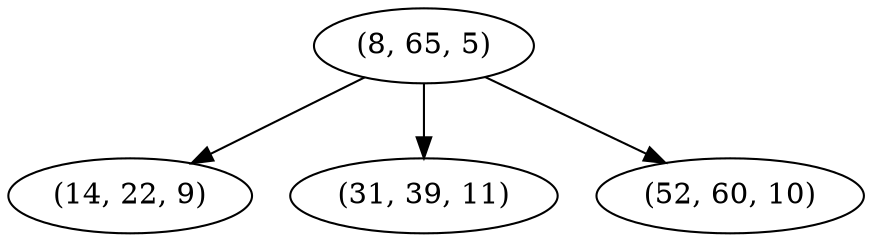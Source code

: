 digraph tree {
    "(8, 65, 5)";
    "(14, 22, 9)";
    "(31, 39, 11)";
    "(52, 60, 10)";
    "(8, 65, 5)" -> "(14, 22, 9)";
    "(8, 65, 5)" -> "(31, 39, 11)";
    "(8, 65, 5)" -> "(52, 60, 10)";
}
